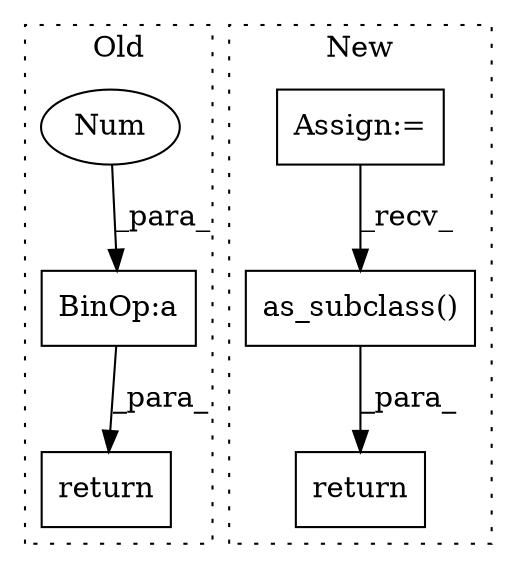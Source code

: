 digraph G {
subgraph cluster0 {
1 [label="return" a="93" s="7757" l="7" shape="box"];
5 [label="BinOp:a" a="82" s="7742" l="3" shape="box"];
6 [label="Num" a="76" s="7745" l="1" shape="ellipse"];
label = "Old";
style="dotted";
}
subgraph cluster1 {
2 [label="as_subclass()" a="75" s="23037,23086" l="35,1" shape="box"];
3 [label="Assign:=" a="68" s="22858" l="3" shape="box"];
4 [label="return" a="93" s="23030" l="7" shape="box"];
label = "New";
style="dotted";
}
2 -> 4 [label="_para_"];
3 -> 2 [label="_recv_"];
5 -> 1 [label="_para_"];
6 -> 5 [label="_para_"];
}